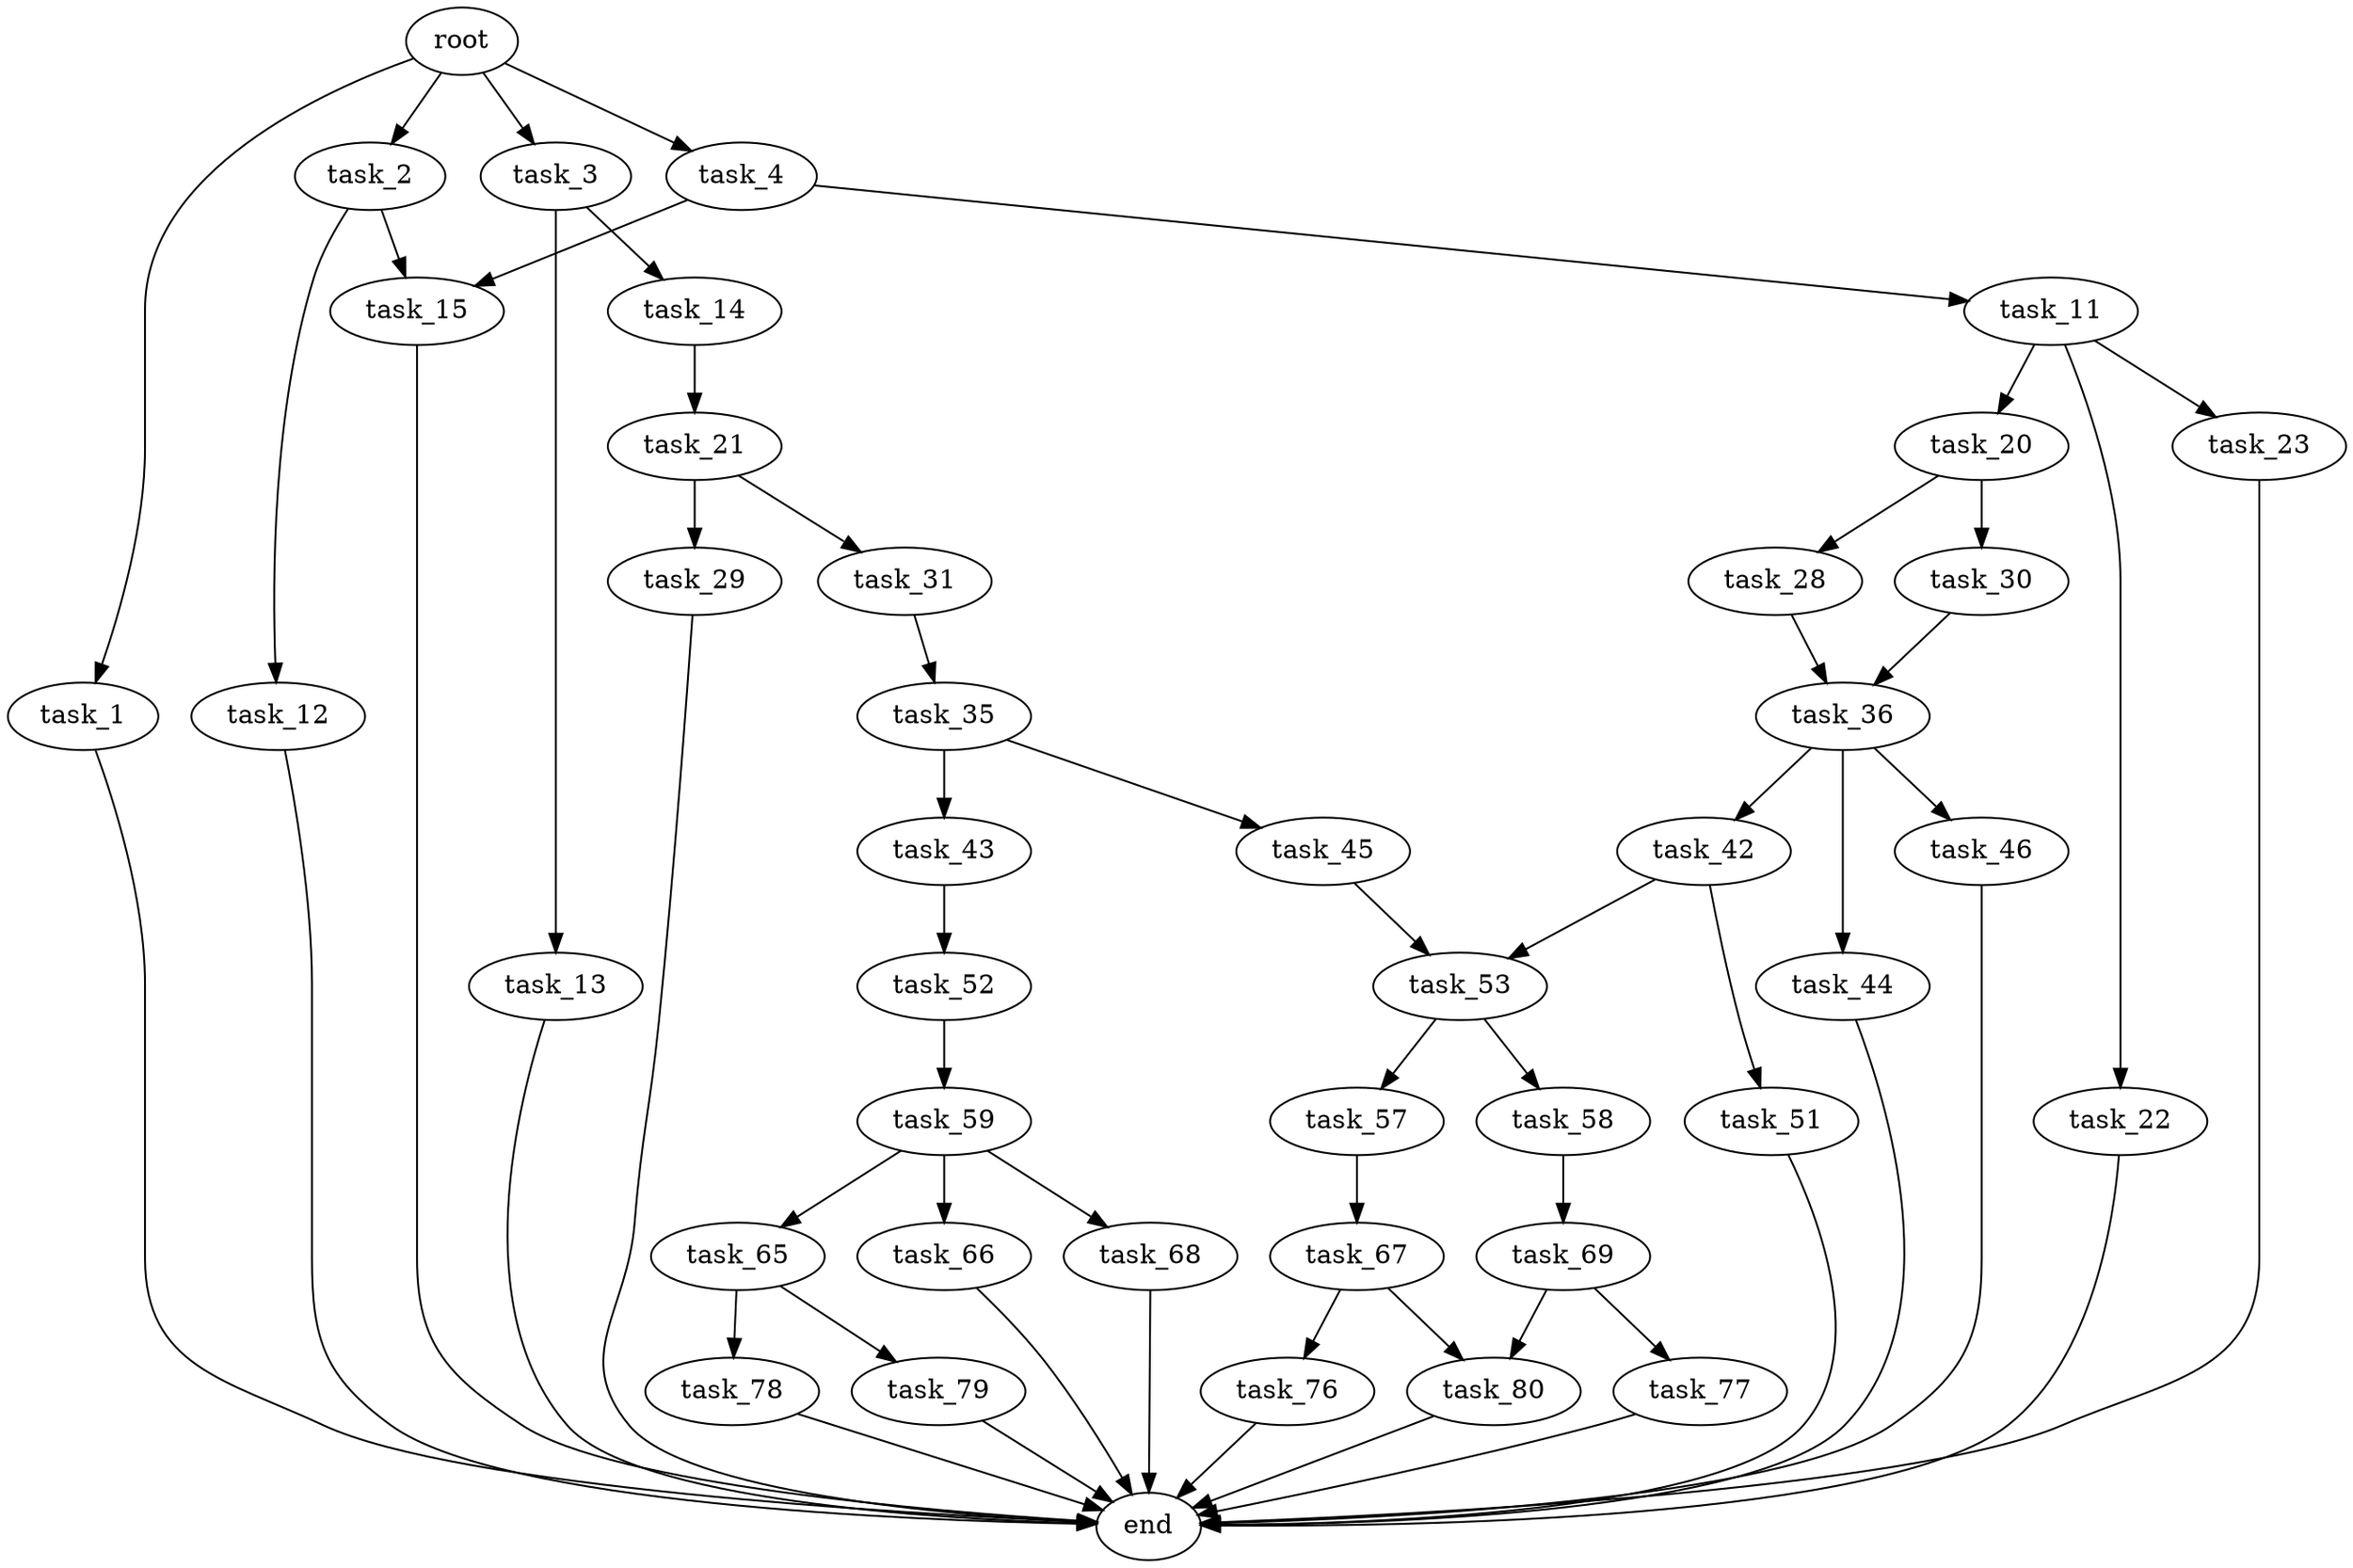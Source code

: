 digraph G {
  root [size="0.000000"];
  task_1 [size="145219795242.000000"];
  task_2 [size="721182503619.000000"];
  task_3 [size="93188553419.000000"];
  task_4 [size="449488922798.000000"];
  task_11 [size="5088529387.000000"];
  task_12 [size="3407469119.000000"];
  task_13 [size="782757789696.000000"];
  task_14 [size="134217728000.000000"];
  task_15 [size="29651477630.000000"];
  task_20 [size="12080297902.000000"];
  task_21 [size="465659657819.000000"];
  task_22 [size="119739118403.000000"];
  task_23 [size="782757789696.000000"];
  task_28 [size="38277466302.000000"];
  task_29 [size="9191545531.000000"];
  task_30 [size="661441502984.000000"];
  task_31 [size="28991029248.000000"];
  task_35 [size="99099921032.000000"];
  task_36 [size="149832456416.000000"];
  task_42 [size="6468942934.000000"];
  task_43 [size="1458720188.000000"];
  task_44 [size="7572129482.000000"];
  task_45 [size="1073741824000.000000"];
  task_46 [size="134217728000.000000"];
  task_51 [size="98122112673.000000"];
  task_52 [size="67841124095.000000"];
  task_53 [size="756303209.000000"];
  task_57 [size="5624652687.000000"];
  task_58 [size="8589934592.000000"];
  task_59 [size="189952363505.000000"];
  task_65 [size="7212262577.000000"];
  task_66 [size="255075448068.000000"];
  task_67 [size="549755813888.000000"];
  task_68 [size="8589934592.000000"];
  task_69 [size="1073741824000.000000"];
  task_76 [size="1073741824000.000000"];
  task_77 [size="23143642426.000000"];
  task_78 [size="134217728000.000000"];
  task_79 [size="38012676855.000000"];
  task_80 [size="1073741824000.000000"];
  end [size="0.000000"];

  root -> task_1 [size="1.000000"];
  root -> task_2 [size="1.000000"];
  root -> task_3 [size="1.000000"];
  root -> task_4 [size="1.000000"];
  task_1 -> end [size="1.000000"];
  task_2 -> task_12 [size="536870912.000000"];
  task_2 -> task_15 [size="536870912.000000"];
  task_3 -> task_13 [size="411041792.000000"];
  task_3 -> task_14 [size="411041792.000000"];
  task_4 -> task_11 [size="679477248.000000"];
  task_4 -> task_15 [size="679477248.000000"];
  task_11 -> task_20 [size="209715200.000000"];
  task_11 -> task_22 [size="209715200.000000"];
  task_11 -> task_23 [size="209715200.000000"];
  task_12 -> end [size="1.000000"];
  task_13 -> end [size="1.000000"];
  task_14 -> task_21 [size="209715200.000000"];
  task_15 -> end [size="1.000000"];
  task_20 -> task_28 [size="411041792.000000"];
  task_20 -> task_30 [size="411041792.000000"];
  task_21 -> task_29 [size="536870912.000000"];
  task_21 -> task_31 [size="536870912.000000"];
  task_22 -> end [size="1.000000"];
  task_23 -> end [size="1.000000"];
  task_28 -> task_36 [size="33554432.000000"];
  task_29 -> end [size="1.000000"];
  task_30 -> task_36 [size="679477248.000000"];
  task_31 -> task_35 [size="75497472.000000"];
  task_35 -> task_43 [size="75497472.000000"];
  task_35 -> task_45 [size="75497472.000000"];
  task_36 -> task_42 [size="209715200.000000"];
  task_36 -> task_44 [size="209715200.000000"];
  task_36 -> task_46 [size="209715200.000000"];
  task_42 -> task_51 [size="301989888.000000"];
  task_42 -> task_53 [size="301989888.000000"];
  task_43 -> task_52 [size="33554432.000000"];
  task_44 -> end [size="1.000000"];
  task_45 -> task_53 [size="838860800.000000"];
  task_46 -> end [size="1.000000"];
  task_51 -> end [size="1.000000"];
  task_52 -> task_59 [size="209715200.000000"];
  task_53 -> task_57 [size="33554432.000000"];
  task_53 -> task_58 [size="33554432.000000"];
  task_57 -> task_67 [size="411041792.000000"];
  task_58 -> task_69 [size="33554432.000000"];
  task_59 -> task_65 [size="301989888.000000"];
  task_59 -> task_66 [size="301989888.000000"];
  task_59 -> task_68 [size="301989888.000000"];
  task_65 -> task_78 [size="301989888.000000"];
  task_65 -> task_79 [size="301989888.000000"];
  task_66 -> end [size="1.000000"];
  task_67 -> task_76 [size="536870912.000000"];
  task_67 -> task_80 [size="536870912.000000"];
  task_68 -> end [size="1.000000"];
  task_69 -> task_77 [size="838860800.000000"];
  task_69 -> task_80 [size="838860800.000000"];
  task_76 -> end [size="1.000000"];
  task_77 -> end [size="1.000000"];
  task_78 -> end [size="1.000000"];
  task_79 -> end [size="1.000000"];
  task_80 -> end [size="1.000000"];
}
